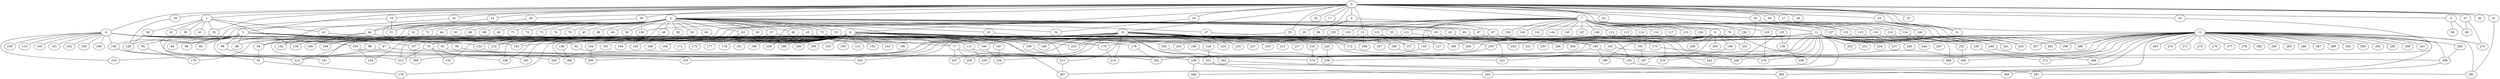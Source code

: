 
graph graphname {
    0 -- 1
0 -- 2
0 -- 3
0 -- 4
0 -- 5
0 -- 6
0 -- 7
0 -- 8
0 -- 9
0 -- 10
0 -- 11
0 -- 12
0 -- 13
0 -- 14
0 -- 15
0 -- 16
0 -- 17
0 -- 18
0 -- 19
0 -- 20
0 -- 21
0 -- 22
0 -- 23
0 -- 24
0 -- 25
0 -- 26
0 -- 27
0 -- 28
0 -- 29
0 -- 30
0 -- 31
0 -- 32
0 -- 33
0 -- 34
0 -- 35
0 -- 36
0 -- 37
1 -- 38
1 -- 39
1 -- 40
1 -- 41
1 -- 42
1 -- 138
1 -- 35
2 -- 43
2 -- 44
2 -- 45
2 -- 46
2 -- 47
2 -- 48
2 -- 49
2 -- 50
2 -- 51
2 -- 52
2 -- 53
2 -- 54
2 -- 55
2 -- 56
2 -- 57
2 -- 58
2 -- 59
2 -- 60
2 -- 61
2 -- 62
2 -- 63
2 -- 64
2 -- 65
2 -- 66
2 -- 67
2 -- 68
2 -- 69
2 -- 70
2 -- 71
2 -- 72
2 -- 73
2 -- 74
2 -- 75
2 -- 76
2 -- 77
2 -- 78
2 -- 79
2 -- 80
2 -- 81
2 -- 82
2 -- 83
3 -- 84
3 -- 85
3 -- 86
3 -- 87
3 -- 88
3 -- 89
3 -- 90
3 -- 91
3 -- 92
3 -- 93
3 -- 94
3 -- 95
3 -- 213
4 -- 96
4 -- 97
4 -- 20
5 -- 98
5 -- 99
6 -- 100
6 -- 101
6 -- 102
6 -- 103
6 -- 104
6 -- 105
6 -- 106
6 -- 107
6 -- 108
6 -- 109
6 -- 110
6 -- 111
6 -- 232
6 -- 280
6 -- 223
7 -- 128
7 -- 130
7 -- 131
7 -- 132
7 -- 133
7 -- 134
7 -- 129
7 -- 136
7 -- 137
7 -- 138
7 -- 139
7 -- 140
7 -- 141
7 -- 142
7 -- 143
7 -- 144
7 -- 145
7 -- 146
7 -- 147
7 -- 148
7 -- 135
7 -- 112
7 -- 113
7 -- 114
7 -- 115
7 -- 116
7 -- 117
7 -- 118
7 -- 119
7 -- 120
7 -- 121
7 -- 122
7 -- 123
7 -- 124
7 -- 125
7 -- 126
7 -- 127
8 -- 149
8 -- 150
8 -- 151
8 -- 152
8 -- 153
8 -- 154
8 -- 155
8 -- 156
8 -- 157
8 -- 158
8 -- 159
8 -- 160
8 -- 161
8 -- 162
8 -- 163
8 -- 164
8 -- 165
8 -- 166
8 -- 167
8 -- 168
8 -- 169
8 -- 170
8 -- 171
8 -- 172
8 -- 173
8 -- 174
8 -- 175
8 -- 176
8 -- 177
8 -- 178
8 -- 179
8 -- 180
8 -- 181
8 -- 182
8 -- 183
8 -- 184
8 -- 185
8 -- 186
8 -- 187
8 -- 188
8 -- 189
8 -- 190
8 -- 191
8 -- 192
8 -- 193
8 -- 194
8 -- 195
8 -- 196
8 -- 267
8 -- 298
9 -- 197
9 -- 198
9 -- 199
9 -- 200
9 -- 201
9 -- 202
9 -- 203
9 -- 204
9 -- 205
9 -- 206
10 -- 207
10 -- 208
10 -- 209
10 -- 210
10 -- 211
10 -- 212
10 -- 213
10 -- 214
10 -- 215
10 -- 216
10 -- 217
10 -- 218
10 -- 219
10 -- 220
10 -- 221
10 -- 222
10 -- 223
10 -- 224
10 -- 225
10 -- 226
10 -- 227
10 -- 228
10 -- 229
10 -- 230
10 -- 149
10 -- 64
11 -- 256
11 -- 231
11 -- 232
11 -- 233
11 -- 234
11 -- 235
11 -- 236
11 -- 237
11 -- 238
11 -- 239
11 -- 240
11 -- 241
11 -- 242
11 -- 243
11 -- 244
11 -- 245
11 -- 246
11 -- 247
11 -- 248
11 -- 249
11 -- 250
11 -- 251
11 -- 252
11 -- 253
11 -- 254
11 -- 255
11 -- 268
12 -- 257
12 -- 258
12 -- 259
12 -- 260
12 -- 261
12 -- 262
12 -- 263
12 -- 264
12 -- 265
12 -- 266
12 -- 267
12 -- 268
12 -- 269
12 -- 270
12 -- 271
12 -- 272
12 -- 273
12 -- 274
12 -- 275
12 -- 276
12 -- 277
12 -- 278
12 -- 279
12 -- 280
12 -- 281
12 -- 282
12 -- 283
12 -- 284
12 -- 285
12 -- 286
12 -- 287
12 -- 288
12 -- 289
12 -- 290
12 -- 291
12 -- 292
12 -- 293
12 -- 294
12 -- 295
12 -- 296
13 -- 297
13 -- 298
13 -- 299
14 -- 46
15 -- 108
15 -- 51
18 -- 128
19 -- 54
21 -- 291
22 -- 142
24 -- 235
24 -- 31
25 -- 162
25 -- 204
26 -- 154
27 -- 241
29 -- 165
29 -- 249
29 -- 122
30 -- 51
30 -- 130
33 -- 155
34 -- 146
35 -- 212
37 -- 99
37 -- 275
38 -- 128
42 -- 162
43 -- 138
44 -- 159
45 -- 111
45 -- 232
45 -- 77
46 -- 230
46 -- 89
46 -- 239
47 -- 172
48 -- 70
52 -- 299
53 -- 162
53 -- 160
55 -- 127
57 -- 202
57 -- 88
62 -- 251
63 -- 222
63 -- 243
64 -- 91
65 -- 256
67 -- 264
70 -- 212
70 -- 194
70 -- 226
70 -- 132
72 -- 142
73 -- 194
73 -- 176
77 -- 208
77 -- 239
77 -- 207
79 -- 203
79 -- 269
81 -- 211
82 -- 228
82 -- 209
83 -- 154
83 -- 93
85 -- 170
86 -- 262
86 -- 213
87 -- 103
87 -- 296
89 -- 191
90 -- 262
91 -- 174
92 -- 274
93 -- 233
97 -- 107
97 -- 246
97 -- 185
104 -- 255
104 -- 134
107 -- 299
108 -- 213
108 -- 200
111 -- 229
111 -- 155
115 -- 257
118 -- 281
119 -- 290
120 -- 279
121 -- 160
121 -- 259
122 -- 252
124 -- 288
125 -- 223
131 -- 143
131 -- 180
131 -- 167
131 -- 157
133 -- 139
133 -- 246
135 -- 176
136 -- 201
137 -- 249
139 -- 236
143 -- 262
154 -- 182
155 -- 260
158 -- 189
160 -- 254
163 -- 279
165 -- 197
166 -- 238
172 -- 242
175 -- 268
176 -- 214
179 -- 262
180 -- 197
183 -- 192
184 -- 200
185 -- 222
185 -- 199
185 -- 246
187 -- 254
192 -- 265
196 -- 211
198 -- 219
211 -- 267
216 -- 274
218 -- 221
220 -- 238
221 -- 245
239 -- 248
239 -- 291
249 -- 266
250 -- 272
252 -- 269
259 -- 262
285 -- 296
296 -- 297

}
